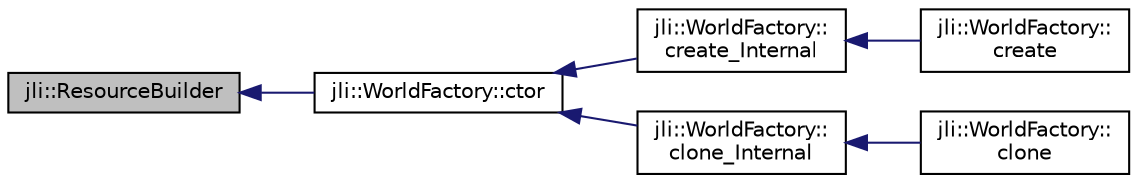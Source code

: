 digraph "jli::ResourceBuilder"
{
  edge [fontname="Helvetica",fontsize="10",labelfontname="Helvetica",labelfontsize="10"];
  node [fontname="Helvetica",fontsize="10",shape=record];
  rankdir="LR";
  Node1 [label="jli::ResourceBuilder",height=0.2,width=0.4,color="black", fillcolor="grey75", style="filled", fontcolor="black"];
  Node1 -> Node2 [dir="back",color="midnightblue",fontsize="10",style="solid",fontname="Helvetica"];
  Node2 [label="jli::WorldFactory::ctor",height=0.2,width=0.4,color="black", fillcolor="white", style="filled",URL="$classjli_1_1_world_factory.html#a1651da687bf991ffafa8f02bc3eb9707"];
  Node2 -> Node3 [dir="back",color="midnightblue",fontsize="10",style="solid",fontname="Helvetica"];
  Node3 [label="jli::WorldFactory::\lcreate_Internal",height=0.2,width=0.4,color="black", fillcolor="white", style="filled",URL="$classjli_1_1_world_factory.html#a950011f467778776bffd2fe0a149293a"];
  Node3 -> Node4 [dir="back",color="midnightblue",fontsize="10",style="solid",fontname="Helvetica"];
  Node4 [label="jli::WorldFactory::\lcreate",height=0.2,width=0.4,color="black", fillcolor="white", style="filled",URL="$classjli_1_1_world_factory.html#ae84dad80ebffaf34cdc7fe95d1e7a66e"];
  Node2 -> Node5 [dir="back",color="midnightblue",fontsize="10",style="solid",fontname="Helvetica"];
  Node5 [label="jli::WorldFactory::\lclone_Internal",height=0.2,width=0.4,color="black", fillcolor="white", style="filled",URL="$classjli_1_1_world_factory.html#aa0f13c33f5e308f48ef1db874bc897fb"];
  Node5 -> Node6 [dir="back",color="midnightblue",fontsize="10",style="solid",fontname="Helvetica"];
  Node6 [label="jli::WorldFactory::\lclone",height=0.2,width=0.4,color="black", fillcolor="white", style="filled",URL="$classjli_1_1_world_factory.html#aadc177f52ddc2a0d53259ea99fbf90df"];
}
